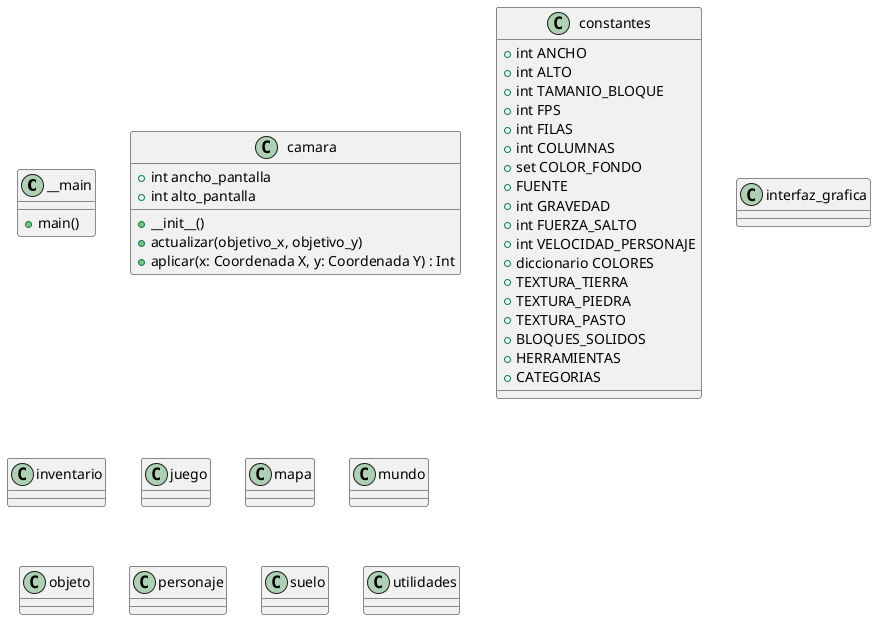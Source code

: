 @startuml Juego

class __main{
    + main()
}

class camara{
    + int ancho_pantalla
    + int alto_pantalla
    + __init__()
    + actualizar(objetivo_x, objetivo_y)
    + aplicar(x: Coordenada X, y: Coordenada Y) : Int
}

class constantes{
    + int ANCHO
    + int ALTO
    + int TAMANIO_BLOQUE
    + int FPS
    + int FILAS
    + int COLUMNAS
    + set COLOR_FONDO
    + FUENTE
    + int GRAVEDAD
    + int FUERZA_SALTO
    + int VELOCIDAD_PERSONAJE
    + diccionario COLORES
    + TEXTURA_TIERRA
    + TEXTURA_PIEDRA
    + TEXTURA_PASTO
    + BLOQUES_SOLIDOS
    + HERRAMIENTAS
    + CATEGORIAS
}

class interfaz_grafica{

}

class inventario{}

class juego{}

class mapa{}

class mundo{}

class objeto{}

class personaje{}

class suelo{}

class utilidades{}

